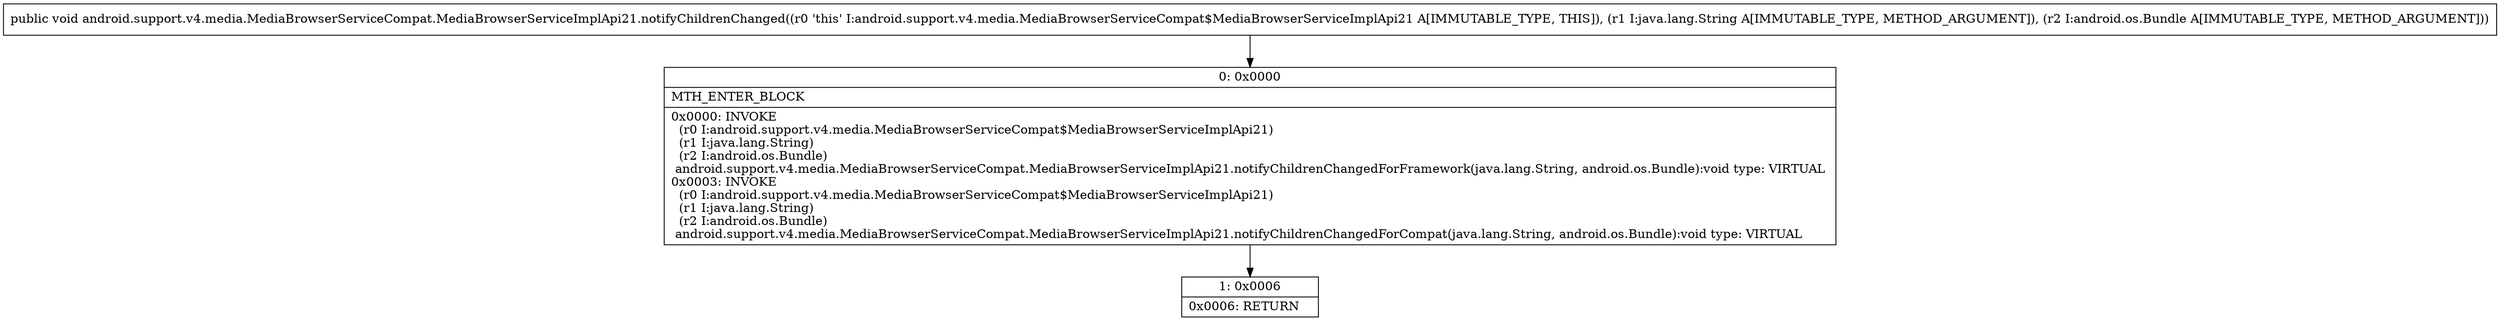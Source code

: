 digraph "CFG forandroid.support.v4.media.MediaBrowserServiceCompat.MediaBrowserServiceImplApi21.notifyChildrenChanged(Ljava\/lang\/String;Landroid\/os\/Bundle;)V" {
Node_0 [shape=record,label="{0\:\ 0x0000|MTH_ENTER_BLOCK\l|0x0000: INVOKE  \l  (r0 I:android.support.v4.media.MediaBrowserServiceCompat$MediaBrowserServiceImplApi21)\l  (r1 I:java.lang.String)\l  (r2 I:android.os.Bundle)\l android.support.v4.media.MediaBrowserServiceCompat.MediaBrowserServiceImplApi21.notifyChildrenChangedForFramework(java.lang.String, android.os.Bundle):void type: VIRTUAL \l0x0003: INVOKE  \l  (r0 I:android.support.v4.media.MediaBrowserServiceCompat$MediaBrowserServiceImplApi21)\l  (r1 I:java.lang.String)\l  (r2 I:android.os.Bundle)\l android.support.v4.media.MediaBrowserServiceCompat.MediaBrowserServiceImplApi21.notifyChildrenChangedForCompat(java.lang.String, android.os.Bundle):void type: VIRTUAL \l}"];
Node_1 [shape=record,label="{1\:\ 0x0006|0x0006: RETURN   \l}"];
MethodNode[shape=record,label="{public void android.support.v4.media.MediaBrowserServiceCompat.MediaBrowserServiceImplApi21.notifyChildrenChanged((r0 'this' I:android.support.v4.media.MediaBrowserServiceCompat$MediaBrowserServiceImplApi21 A[IMMUTABLE_TYPE, THIS]), (r1 I:java.lang.String A[IMMUTABLE_TYPE, METHOD_ARGUMENT]), (r2 I:android.os.Bundle A[IMMUTABLE_TYPE, METHOD_ARGUMENT])) }"];
MethodNode -> Node_0;
Node_0 -> Node_1;
}

